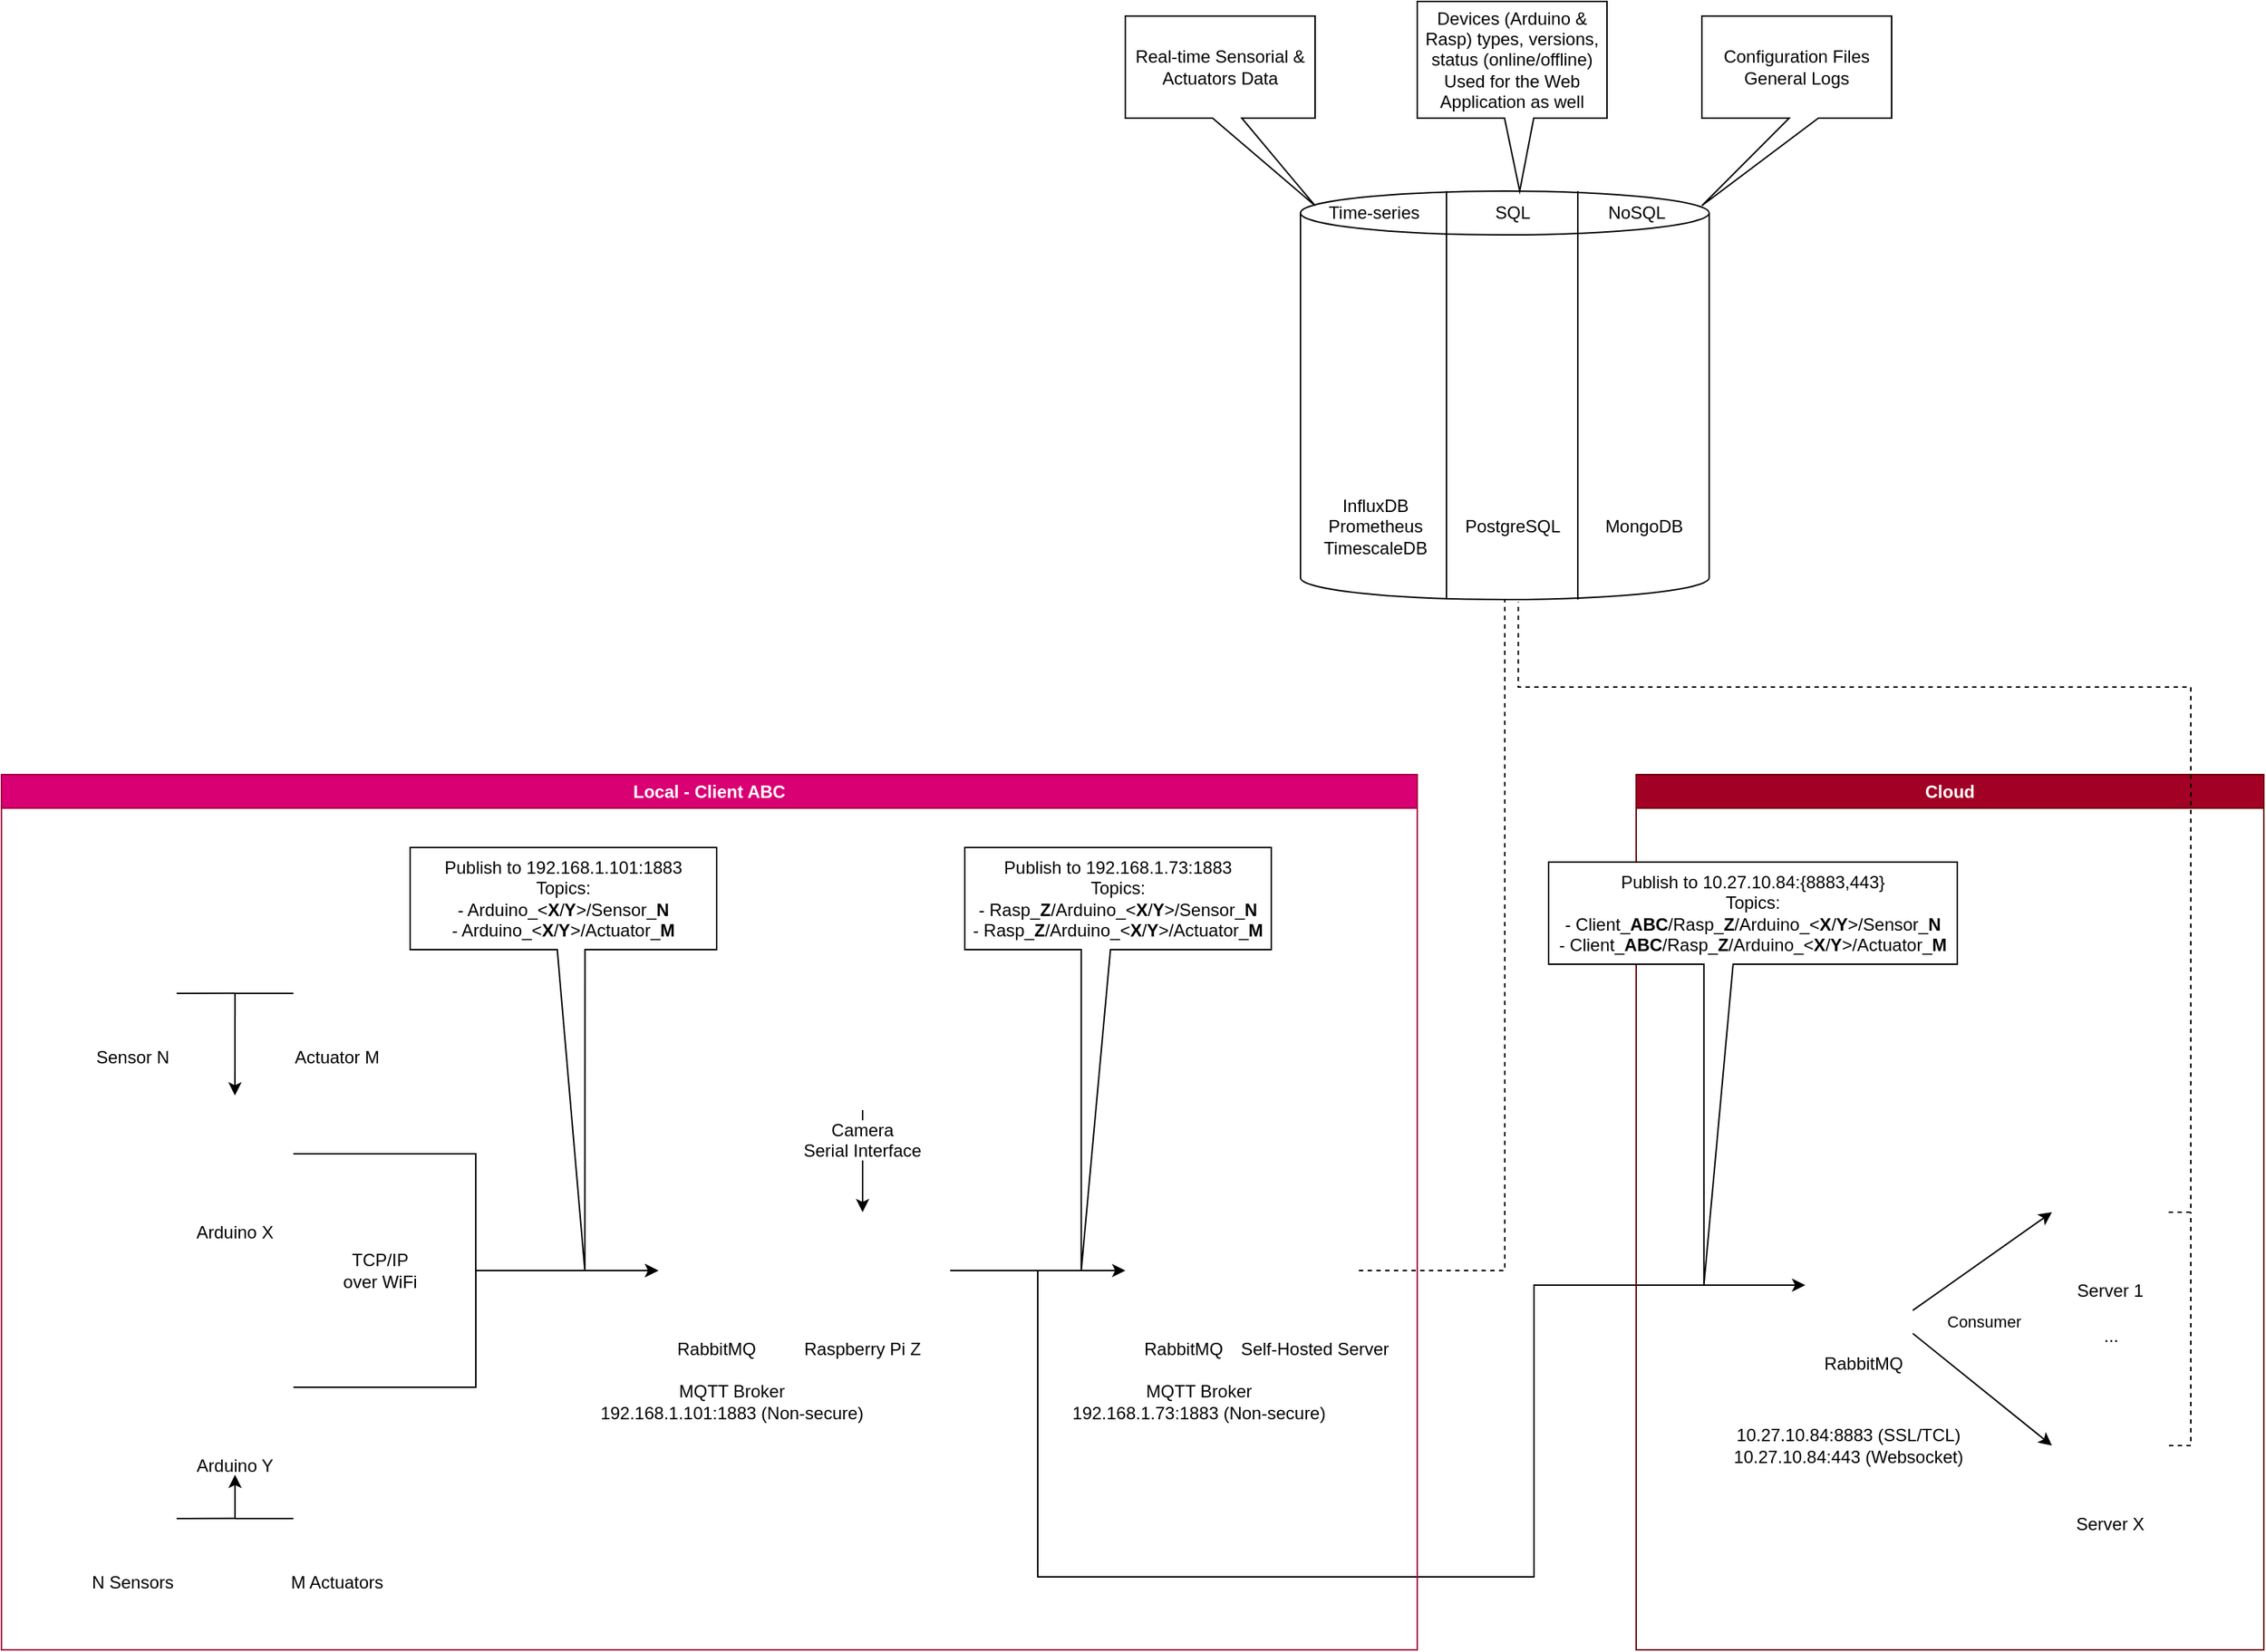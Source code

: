 <mxfile version="24.7.8">
  <diagram name="Página-1" id="KkoqjLe8380xabYpRcIO">
    <mxGraphModel dx="1092" dy="1803" grid="1" gridSize="10" guides="1" tooltips="1" connect="1" arrows="1" fold="1" page="1" pageScale="1" pageWidth="827" pageHeight="1169" math="0" shadow="0">
      <root>
        <mxCell id="0" />
        <mxCell id="1" parent="0" />
        <mxCell id="L6e2xnCbsZMSuWaV4smm-16" style="edgeStyle=orthogonalEdgeStyle;rounded=0;orthogonalLoop=1;jettySize=auto;html=1;entryX=0;entryY=0.5;entryDx=0;entryDy=0;" edge="1" parent="1" source="L6e2xnCbsZMSuWaV4smm-1" target="L6e2xnCbsZMSuWaV4smm-64">
          <mxGeometry relative="1" as="geometry">
            <mxPoint x="520" y="170" as="targetPoint" />
          </mxGeometry>
        </mxCell>
        <mxCell id="L6e2xnCbsZMSuWaV4smm-1" value="Arduino X" style="shape=image;verticalLabelPosition=bottom;labelBackgroundColor=default;verticalAlign=top;aspect=fixed;imageAspect=0;image=https://brandslogos.com/wp-content/uploads/images/large/arduino-logo-1.png;" vertex="1" parent="1">
          <mxGeometry x="240" y="40" width="79.94" height="80" as="geometry" />
        </mxCell>
        <mxCell id="L6e2xnCbsZMSuWaV4smm-2" value="Sensor N" style="shape=image;verticalLabelPosition=bottom;labelBackgroundColor=default;verticalAlign=top;aspect=fixed;imageAspect=0;image=https://cdn-icons-png.freepik.com/512/9708/9708985.png;" vertex="1" parent="1">
          <mxGeometry x="180" y="-60" width="60" height="60" as="geometry" />
        </mxCell>
        <mxCell id="L6e2xnCbsZMSuWaV4smm-3" value="Actuator M" style="shape=image;verticalLabelPosition=bottom;labelBackgroundColor=default;verticalAlign=top;aspect=fixed;imageAspect=0;image=https://cdn-icons-png.flaticon.com/512/6276/6276775.png;" vertex="1" parent="1">
          <mxGeometry x="320" y="-60" width="60" height="60" as="geometry" />
        </mxCell>
        <mxCell id="L6e2xnCbsZMSuWaV4smm-4" value="" style="endArrow=none;html=1;rounded=0;exitX=0;exitY=0.5;exitDx=0;exitDy=0;" edge="1" parent="1" source="L6e2xnCbsZMSuWaV4smm-3">
          <mxGeometry width="50" height="50" relative="1" as="geometry">
            <mxPoint x="300" y="30" as="sourcePoint" />
            <mxPoint x="280" y="-30" as="targetPoint" />
          </mxGeometry>
        </mxCell>
        <mxCell id="L6e2xnCbsZMSuWaV4smm-5" value="" style="endArrow=classic;html=1;rounded=0;entryX=0.5;entryY=0;entryDx=0;entryDy=0;" edge="1" parent="1" target="L6e2xnCbsZMSuWaV4smm-1">
          <mxGeometry width="50" height="50" relative="1" as="geometry">
            <mxPoint x="280.03" y="-30" as="sourcePoint" />
            <mxPoint x="280" y="40" as="targetPoint" />
          </mxGeometry>
        </mxCell>
        <mxCell id="L6e2xnCbsZMSuWaV4smm-7" value="" style="endArrow=none;html=1;rounded=0;exitX=0;exitY=0.5;exitDx=0;exitDy=0;entryX=1;entryY=0.5;entryDx=0;entryDy=0;" edge="1" parent="1" target="L6e2xnCbsZMSuWaV4smm-2">
          <mxGeometry width="50" height="50" relative="1" as="geometry">
            <mxPoint x="280" y="-30.17" as="sourcePoint" />
            <mxPoint x="240" y="-30.17" as="targetPoint" />
          </mxGeometry>
        </mxCell>
        <mxCell id="L6e2xnCbsZMSuWaV4smm-17" style="edgeStyle=orthogonalEdgeStyle;rounded=0;orthogonalLoop=1;jettySize=auto;html=1;entryX=0;entryY=0.5;entryDx=0;entryDy=0;" edge="1" parent="1" source="L6e2xnCbsZMSuWaV4smm-8" target="L6e2xnCbsZMSuWaV4smm-64">
          <mxGeometry relative="1" as="geometry">
            <mxPoint x="520" y="180" as="targetPoint" />
          </mxGeometry>
        </mxCell>
        <mxCell id="L6e2xnCbsZMSuWaV4smm-8" value="Arduino Y" style="shape=image;verticalLabelPosition=bottom;labelBackgroundColor=default;verticalAlign=top;aspect=fixed;imageAspect=0;image=https://brandslogos.com/wp-content/uploads/images/large/arduino-logo-1.png;" vertex="1" parent="1">
          <mxGeometry x="240.06" y="200" width="79.94" height="80" as="geometry" />
        </mxCell>
        <mxCell id="L6e2xnCbsZMSuWaV4smm-9" value="N Sensors" style="shape=image;verticalLabelPosition=bottom;labelBackgroundColor=default;verticalAlign=top;aspect=fixed;imageAspect=0;image=https://cdn-icons-png.freepik.com/512/9708/9708985.png;" vertex="1" parent="1">
          <mxGeometry x="180" y="300" width="60" height="60" as="geometry" />
        </mxCell>
        <mxCell id="L6e2xnCbsZMSuWaV4smm-10" value="M Actuators" style="shape=image;verticalLabelPosition=bottom;labelBackgroundColor=default;verticalAlign=top;aspect=fixed;imageAspect=0;image=https://cdn-icons-png.flaticon.com/512/6276/6276775.png;" vertex="1" parent="1">
          <mxGeometry x="320" y="300" width="60" height="60" as="geometry" />
        </mxCell>
        <mxCell id="L6e2xnCbsZMSuWaV4smm-11" value="" style="endArrow=none;html=1;rounded=0;exitX=0;exitY=0.5;exitDx=0;exitDy=0;" edge="1" parent="1" source="L6e2xnCbsZMSuWaV4smm-10">
          <mxGeometry width="50" height="50" relative="1" as="geometry">
            <mxPoint x="300" y="390" as="sourcePoint" />
            <mxPoint x="280" y="330" as="targetPoint" />
          </mxGeometry>
        </mxCell>
        <mxCell id="L6e2xnCbsZMSuWaV4smm-12" value="" style="endArrow=classic;html=1;rounded=0;entryX=0.5;entryY=1;entryDx=0;entryDy=0;" edge="1" parent="1">
          <mxGeometry width="50" height="50" relative="1" as="geometry">
            <mxPoint x="280.03" y="330" as="sourcePoint" />
            <mxPoint x="280.03" y="300" as="targetPoint" />
          </mxGeometry>
        </mxCell>
        <mxCell id="L6e2xnCbsZMSuWaV4smm-13" value="" style="endArrow=none;html=1;rounded=0;exitX=0;exitY=0.5;exitDx=0;exitDy=0;entryX=1;entryY=0.5;entryDx=0;entryDy=0;" edge="1" parent="1" target="L6e2xnCbsZMSuWaV4smm-9">
          <mxGeometry width="50" height="50" relative="1" as="geometry">
            <mxPoint x="280" y="329.83" as="sourcePoint" />
            <mxPoint x="240" y="329.83" as="targetPoint" />
          </mxGeometry>
        </mxCell>
        <mxCell id="L6e2xnCbsZMSuWaV4smm-31" style="edgeStyle=orthogonalEdgeStyle;rounded=0;orthogonalLoop=1;jettySize=auto;html=1;" edge="1" parent="1" source="L6e2xnCbsZMSuWaV4smm-15">
          <mxGeometry relative="1" as="geometry">
            <mxPoint x="890" y="160" as="targetPoint" />
          </mxGeometry>
        </mxCell>
        <mxCell id="L6e2xnCbsZMSuWaV4smm-76" style="edgeStyle=orthogonalEdgeStyle;rounded=0;orthogonalLoop=1;jettySize=auto;html=1;entryX=0;entryY=0.5;entryDx=0;entryDy=0;" edge="1" parent="1" source="L6e2xnCbsZMSuWaV4smm-15" target="L6e2xnCbsZMSuWaV4smm-63">
          <mxGeometry relative="1" as="geometry">
            <Array as="points">
              <mxPoint x="830" y="160" />
              <mxPoint x="830" y="370" />
              <mxPoint x="1170" y="370" />
              <mxPoint x="1170" y="170" />
            </Array>
          </mxGeometry>
        </mxCell>
        <mxCell id="L6e2xnCbsZMSuWaV4smm-15" value="Raspberry Pi Z" style="shape=image;verticalLabelPosition=bottom;labelBackgroundColor=default;verticalAlign=top;aspect=fixed;imageAspect=0;image=https://upload.wikimedia.org/wikipedia/commons/thumb/2/26/Raspberry_Pi_B%2B_illustration.svg/2560px-Raspberry_Pi_B%2B_illustration.svg.png;" vertex="1" parent="1">
          <mxGeometry x="650" y="120" width="119.99" height="80" as="geometry" />
        </mxCell>
        <mxCell id="L6e2xnCbsZMSuWaV4smm-18" value="TCP/IP &lt;br&gt;over WiFi" style="text;html=1;align=center;verticalAlign=middle;resizable=0;points=[];autosize=1;strokeColor=none;fillColor=none;" vertex="1" parent="1">
          <mxGeometry x="344" y="140" width="70" height="40" as="geometry" />
        </mxCell>
        <mxCell id="L6e2xnCbsZMSuWaV4smm-21" value="&lt;div&gt;MQTT Broker&lt;br&gt;192.168.1.101:1883 (Non-secure)&lt;/div&gt;" style="text;html=1;align=center;verticalAlign=middle;resizable=0;points=[];autosize=1;strokeColor=none;fillColor=none;" vertex="1" parent="1">
          <mxGeometry x="520" y="230" width="200" height="40" as="geometry" />
        </mxCell>
        <mxCell id="L6e2xnCbsZMSuWaV4smm-23" style="edgeStyle=orthogonalEdgeStyle;rounded=0;orthogonalLoop=1;jettySize=auto;html=1;entryX=0.5;entryY=0;entryDx=0;entryDy=0;" edge="1" parent="1" source="L6e2xnCbsZMSuWaV4smm-22" target="L6e2xnCbsZMSuWaV4smm-15">
          <mxGeometry relative="1" as="geometry" />
        </mxCell>
        <mxCell id="L6e2xnCbsZMSuWaV4smm-22" value="Camera&#xa;Serial Interface" style="shape=image;verticalLabelPosition=bottom;labelBackgroundColor=default;verticalAlign=top;aspect=fixed;imageAspect=0;image=https://projects-static.raspberrypi.org/projects/getting-started-with-picamera/99e12405e6f165de16d0c9d6036cb55f5e1d2526/en/images/camera-module.png;clipPath=inset(6% 34.67% 10.8% 31.33%);" vertex="1" parent="1">
          <mxGeometry x="676.2" y="-87.83" width="67.59" height="137.83" as="geometry" />
        </mxCell>
        <mxCell id="L6e2xnCbsZMSuWaV4smm-27" value="      Self-Hosted Server" style="shape=image;verticalLabelPosition=bottom;labelBackgroundColor=default;verticalAlign=top;aspect=fixed;imageAspect=0;image=https://cdn-icons-png.flaticon.com/512/4854/4854186.png;" vertex="1" parent="1">
          <mxGeometry x="970" y="120" width="80" height="80" as="geometry" />
        </mxCell>
        <mxCell id="L6e2xnCbsZMSuWaV4smm-29" value="MQTT Broker&lt;br&gt;192.168.1.73:1883 (Non-secure)" style="text;html=1;align=center;verticalAlign=middle;resizable=0;points=[];autosize=1;strokeColor=none;fillColor=none;" vertex="1" parent="1">
          <mxGeometry x="840" y="230" width="200" height="40" as="geometry" />
        </mxCell>
        <mxCell id="L6e2xnCbsZMSuWaV4smm-44" value="" style="shape=cylinder3;whiteSpace=wrap;html=1;boundedLbl=1;backgroundOutline=1;size=15;" vertex="1" parent="1">
          <mxGeometry x="1010" y="-580" width="280" height="280" as="geometry" />
        </mxCell>
        <mxCell id="L6e2xnCbsZMSuWaV4smm-45" value="" style="shape=image;verticalLabelPosition=bottom;labelBackgroundColor=default;verticalAlign=top;aspect=fixed;imageAspect=0;image=https://static-00.iconduck.com/assets.00/prometheus-icon-511x512-1vmxbcxr.png;" vertex="1" parent="1">
          <mxGeometry x="1040" y="-461.08" width="41" height="41.08" as="geometry" />
        </mxCell>
        <mxCell id="L6e2xnCbsZMSuWaV4smm-46" value="" style="shape=image;verticalLabelPosition=bottom;labelBackgroundColor=default;verticalAlign=top;aspect=fixed;imageAspect=0;image=https://static-00.iconduck.com/assets.00/influxdb-icon-2017x2048-38lz5101.png;" vertex="1" parent="1">
          <mxGeometry x="1039.63" y="-502.1" width="40.4" height="41.02" as="geometry" />
        </mxCell>
        <mxCell id="L6e2xnCbsZMSuWaV4smm-47" value="" style="shape=image;verticalLabelPosition=bottom;labelBackgroundColor=default;verticalAlign=top;aspect=fixed;imageAspect=0;image=https://s3.amazonaws.com/assets.timescale.com/timescale-web/brand-images/badge/black/logo-black.png;" vertex="1" parent="1">
          <mxGeometry x="1040" y="-420" width="40.03" height="40" as="geometry" />
        </mxCell>
        <mxCell id="L6e2xnCbsZMSuWaV4smm-48" value="InfluxDB&lt;div&gt;Prometheus&lt;/div&gt;&lt;div&gt;TimescaleDB&lt;/div&gt;" style="text;html=1;align=center;verticalAlign=middle;resizable=0;points=[];autosize=1;strokeColor=none;fillColor=none;" vertex="1" parent="1">
          <mxGeometry x="1015.5" y="-380" width="90" height="60" as="geometry" />
        </mxCell>
        <mxCell id="L6e2xnCbsZMSuWaV4smm-49" value="" style="endArrow=none;html=1;rounded=0;exitX=0.5;exitY=1;exitDx=0;exitDy=0;exitPerimeter=0;entryX=0.5;entryY=0;entryDx=0;entryDy=0;entryPerimeter=0;" edge="1" parent="1">
          <mxGeometry width="50" height="50" relative="1" as="geometry">
            <mxPoint x="1110" y="-300" as="sourcePoint" />
            <mxPoint x="1110" y="-580" as="targetPoint" />
          </mxGeometry>
        </mxCell>
        <mxCell id="L6e2xnCbsZMSuWaV4smm-50" value="Time-series" style="text;html=1;align=center;verticalAlign=middle;resizable=0;points=[];autosize=1;strokeColor=none;fillColor=none;" vertex="1" parent="1">
          <mxGeometry x="1014.83" y="-580" width="90" height="30" as="geometry" />
        </mxCell>
        <mxCell id="L6e2xnCbsZMSuWaV4smm-51" value="SQL" style="text;html=1;align=center;verticalAlign=middle;resizable=0;points=[];autosize=1;strokeColor=none;fillColor=none;" vertex="1" parent="1">
          <mxGeometry x="1130" y="-580" width="50" height="30" as="geometry" />
        </mxCell>
        <mxCell id="L6e2xnCbsZMSuWaV4smm-53" value="" style="shape=image;verticalLabelPosition=bottom;labelBackgroundColor=default;verticalAlign=top;aspect=fixed;imageAspect=0;image=https://static-00.iconduck.com/assets.00/postgresql-icon-1987x2048-v2fkmdaw.png;" vertex="1" parent="1">
          <mxGeometry x="1135.6" y="-502.1" width="38.8" height="40" as="geometry" />
        </mxCell>
        <mxCell id="L6e2xnCbsZMSuWaV4smm-54" value="PostgreSQL" style="text;html=1;align=center;verticalAlign=middle;resizable=0;points=[];autosize=1;strokeColor=none;fillColor=none;" vertex="1" parent="1">
          <mxGeometry x="1110" y="-365" width="90" height="30" as="geometry" />
        </mxCell>
        <mxCell id="L6e2xnCbsZMSuWaV4smm-55" value="" style="endArrow=none;html=1;rounded=0;exitX=0.5;exitY=1;exitDx=0;exitDy=0;exitPerimeter=0;entryX=0.5;entryY=0;entryDx=0;entryDy=0;entryPerimeter=0;" edge="1" parent="1">
          <mxGeometry width="50" height="50" relative="1" as="geometry">
            <mxPoint x="1200" y="-300" as="sourcePoint" />
            <mxPoint x="1200" y="-580" as="targetPoint" />
          </mxGeometry>
        </mxCell>
        <mxCell id="L6e2xnCbsZMSuWaV4smm-56" value="MongoDB" style="text;html=1;align=center;verticalAlign=middle;resizable=0;points=[];autosize=1;strokeColor=none;fillColor=none;" vertex="1" parent="1">
          <mxGeometry x="1205" y="-365" width="80" height="30" as="geometry" />
        </mxCell>
        <mxCell id="L6e2xnCbsZMSuWaV4smm-58" value="NoSQL" style="text;html=1;align=center;verticalAlign=middle;resizable=0;points=[];autosize=1;strokeColor=none;fillColor=none;" vertex="1" parent="1">
          <mxGeometry x="1210" y="-580" width="60" height="30" as="geometry" />
        </mxCell>
        <mxCell id="L6e2xnCbsZMSuWaV4smm-57" value="" style="shape=image;verticalLabelPosition=bottom;labelBackgroundColor=default;verticalAlign=top;aspect=fixed;imageAspect=0;image=https://www.svgrepo.com/show/331488/mongodb.svg;" vertex="1" parent="1">
          <mxGeometry x="1225" y="-502.1" width="40" height="40" as="geometry" />
        </mxCell>
        <mxCell id="L6e2xnCbsZMSuWaV4smm-59" value="Real-time Sensorial &amp;amp; Actuators Data" style="shape=callout;whiteSpace=wrap;html=1;perimeter=calloutPerimeter;position2=1;size=60;position=0.46;" vertex="1" parent="1">
          <mxGeometry x="890" y="-700" width="130" height="130" as="geometry" />
        </mxCell>
        <mxCell id="L6e2xnCbsZMSuWaV4smm-61" value="Devices (Arduino &amp;amp; Rasp) types, versions, status (online/offline)&lt;div&gt;Used for the Web Application as well&lt;/div&gt;" style="shape=callout;whiteSpace=wrap;html=1;perimeter=calloutPerimeter;position2=0.54;size=50;position=0.46;base=20;" vertex="1" parent="1">
          <mxGeometry x="1090" y="-710" width="130" height="130" as="geometry" />
        </mxCell>
        <mxCell id="L6e2xnCbsZMSuWaV4smm-62" value="Configuration Files&lt;div&gt;General Logs&lt;/div&gt;" style="shape=callout;whiteSpace=wrap;html=1;perimeter=calloutPerimeter;position2=0;size=60;position=0.46;" vertex="1" parent="1">
          <mxGeometry x="1285" y="-700" width="130" height="130" as="geometry" />
        </mxCell>
        <mxCell id="L6e2xnCbsZMSuWaV4smm-64" value="RabbitMQ" style="shape=image;verticalLabelPosition=bottom;labelBackgroundColor=default;verticalAlign=top;aspect=fixed;imageAspect=0;image=https://media.dev.to/cdn-cgi/image/width=1080,height=1080,fit=cover,gravity=auto,format=auto/https%3A%2F%2Fdev-to-uploads.s3.amazonaws.com%2Fuploads%2Farticles%2Fcsanba2xewj1pw2zprlh.png;" vertex="1" parent="1">
          <mxGeometry x="570" y="120" width="80" height="80" as="geometry" />
        </mxCell>
        <mxCell id="L6e2xnCbsZMSuWaV4smm-66" value="RabbitMQ" style="shape=image;verticalLabelPosition=bottom;labelBackgroundColor=default;verticalAlign=top;aspect=fixed;imageAspect=0;image=https://media.dev.to/cdn-cgi/image/width=1080,height=1080,fit=cover,gravity=auto,format=auto/https%3A%2F%2Fdev-to-uploads.s3.amazonaws.com%2Fuploads%2Farticles%2Fcsanba2xewj1pw2zprlh.png;" vertex="1" parent="1">
          <mxGeometry x="890" y="120" width="80" height="80" as="geometry" />
        </mxCell>
        <mxCell id="L6e2xnCbsZMSuWaV4smm-70" value="Local - Client ABC" style="swimlane;whiteSpace=wrap;html=1;fillColor=#d80073;strokeColor=#A50040;fontColor=#ffffff;" vertex="1" parent="1">
          <mxGeometry x="120" y="-180" width="970" height="600" as="geometry" />
        </mxCell>
        <mxCell id="L6e2xnCbsZMSuWaV4smm-68" value="Publish to 192.168.1.73:1883&lt;div&gt;Topics:&lt;/div&gt;&lt;div&gt;- Rasp_&lt;b&gt;Z&lt;/b&gt;/Arduino_&amp;lt;&lt;b&gt;X&lt;/b&gt;/&lt;b&gt;Y&lt;/b&gt;&amp;gt;/Sensor_&lt;b&gt;N&lt;/b&gt;&lt;/div&gt;&lt;div&gt;-&amp;nbsp;&lt;span style=&quot;background-color: initial;&quot;&gt;Rasp_&lt;b&gt;Z&lt;/b&gt;/&lt;/span&gt;&lt;span style=&quot;background-color: initial;&quot;&gt;Arduino_&amp;lt;&lt;b&gt;X&lt;/b&gt;/&lt;b&gt;Y&lt;/b&gt;&amp;gt;/Actuator_&lt;b&gt;M&lt;/b&gt;&lt;/span&gt;&lt;/div&gt;" style="shape=callout;whiteSpace=wrap;html=1;perimeter=calloutPerimeter;size=220;position=0.38;position2=0.38;base=20;" vertex="1" parent="L6e2xnCbsZMSuWaV4smm-70">
          <mxGeometry x="660" y="50" width="210" height="290" as="geometry" />
        </mxCell>
        <mxCell id="L6e2xnCbsZMSuWaV4smm-28" value="Publish to 192.168.1.101:1883&lt;div&gt;Topics:&lt;/div&gt;&lt;div&gt;- Arduino_&amp;lt;&lt;b&gt;X&lt;/b&gt;/&lt;b&gt;Y&lt;/b&gt;&amp;gt;/Sensor_&lt;b&gt;N&lt;/b&gt;&lt;/div&gt;&lt;div&gt;- Arduino_&amp;lt;&lt;b&gt;X&lt;/b&gt;/&lt;b&gt;Y&lt;/b&gt;&amp;gt;/Actuator_&lt;b&gt;M&lt;/b&gt;&lt;/div&gt;" style="shape=callout;whiteSpace=wrap;html=1;perimeter=calloutPerimeter;size=220;position=0.48;position2=0.57;base=19;" vertex="1" parent="L6e2xnCbsZMSuWaV4smm-70">
          <mxGeometry x="280" y="50" width="210" height="290" as="geometry" />
        </mxCell>
        <mxCell id="L6e2xnCbsZMSuWaV4smm-75" value="Cloud" style="swimlane;whiteSpace=wrap;html=1;fillColor=#a20025;fontColor=#ffffff;strokeColor=#6F0000;" vertex="1" parent="1">
          <mxGeometry x="1240" y="-180" width="430" height="600" as="geometry" />
        </mxCell>
        <mxCell id="L6e2xnCbsZMSuWaV4smm-25" value="Server X" style="shape=image;verticalLabelPosition=bottom;labelBackgroundColor=default;verticalAlign=top;aspect=fixed;imageAspect=0;image=https://cdn-icons-png.flaticon.com/512/4829/4829008.png;" vertex="1" parent="L6e2xnCbsZMSuWaV4smm-75">
          <mxGeometry x="284.83" y="420" width="80" height="80" as="geometry" />
        </mxCell>
        <mxCell id="L6e2xnCbsZMSuWaV4smm-34" value="Server 1" style="shape=image;verticalLabelPosition=bottom;labelBackgroundColor=default;verticalAlign=top;aspect=fixed;imageAspect=0;image=https://cdn-icons-png.flaticon.com/512/4829/4829008.png;" vertex="1" parent="L6e2xnCbsZMSuWaV4smm-75">
          <mxGeometry x="284.83" y="260" width="80" height="80" as="geometry" />
        </mxCell>
        <mxCell id="L6e2xnCbsZMSuWaV4smm-36" value="..." style="text;html=1;align=center;verticalAlign=middle;resizable=0;points=[];autosize=1;strokeColor=none;fillColor=none;" vertex="1" parent="L6e2xnCbsZMSuWaV4smm-75">
          <mxGeometry x="309.83" y="370" width="30" height="30" as="geometry" />
        </mxCell>
        <mxCell id="L6e2xnCbsZMSuWaV4smm-42" style="rounded=0;orthogonalLoop=1;jettySize=auto;html=1;entryX=0;entryY=0.5;entryDx=0;entryDy=0;" edge="1" parent="L6e2xnCbsZMSuWaV4smm-75" target="L6e2xnCbsZMSuWaV4smm-34">
          <mxGeometry relative="1" as="geometry">
            <mxPoint x="214.83" y="372.5" as="targetPoint" />
            <mxPoint x="189.5" y="367.319" as="sourcePoint" />
          </mxGeometry>
        </mxCell>
        <mxCell id="L6e2xnCbsZMSuWaV4smm-67" value="Consumer" style="edgeLabel;html=1;align=center;verticalAlign=middle;resizable=0;points=[];" vertex="1" connectable="0" parent="L6e2xnCbsZMSuWaV4smm-42">
          <mxGeometry x="0.002" y="1" relative="1" as="geometry">
            <mxPoint x="1" y="42" as="offset" />
          </mxGeometry>
        </mxCell>
        <mxCell id="L6e2xnCbsZMSuWaV4smm-43" style="rounded=0;orthogonalLoop=1;jettySize=auto;html=1;entryX=0;entryY=0.5;entryDx=0;entryDy=0;" edge="1" parent="L6e2xnCbsZMSuWaV4smm-75" target="L6e2xnCbsZMSuWaV4smm-25">
          <mxGeometry relative="1" as="geometry">
            <mxPoint x="189.5" y="383.108" as="sourcePoint" />
          </mxGeometry>
        </mxCell>
        <mxCell id="L6e2xnCbsZMSuWaV4smm-63" value="RabbitMQ" style="shape=image;verticalLabelPosition=bottom;labelBackgroundColor=default;verticalAlign=top;aspect=fixed;imageAspect=0;image=https://media.dev.to/cdn-cgi/image/width=1080,height=1080,fit=cover,gravity=auto,format=auto/https%3A%2F%2Fdev-to-uploads.s3.amazonaws.com%2Fuploads%2Farticles%2Fcsanba2xewj1pw2zprlh.png;" vertex="1" parent="L6e2xnCbsZMSuWaV4smm-75">
          <mxGeometry x="115.83" y="310" width="80" height="80" as="geometry" />
        </mxCell>
        <mxCell id="L6e2xnCbsZMSuWaV4smm-39" value="&lt;div&gt;10.27.10.84:8883 (SSL/TCL)&lt;/div&gt;&lt;div&gt;10.27.10.84:443 (Websocket)&lt;/div&gt;" style="text;html=1;align=center;verticalAlign=middle;resizable=0;points=[];autosize=1;strokeColor=none;fillColor=none;" vertex="1" parent="L6e2xnCbsZMSuWaV4smm-75">
          <mxGeometry x="54.83" y="440" width="180" height="40" as="geometry" />
        </mxCell>
        <mxCell id="L6e2xnCbsZMSuWaV4smm-80" style="edgeStyle=orthogonalEdgeStyle;rounded=0;orthogonalLoop=1;jettySize=auto;html=1;dashed=1;endArrow=none;endFill=0;exitX=1;exitY=0.5;exitDx=0;exitDy=0;" edge="1" parent="L6e2xnCbsZMSuWaV4smm-75">
          <mxGeometry relative="1" as="geometry">
            <mxPoint x="365" y="460" as="sourcePoint" />
            <mxPoint x="380" y="300" as="targetPoint" />
            <Array as="points">
              <mxPoint x="380" y="460" />
            </Array>
          </mxGeometry>
        </mxCell>
        <mxCell id="L6e2xnCbsZMSuWaV4smm-81" value="Publish to 10.27.10.84:{8883,443}&lt;div&gt;Topics:&lt;/div&gt;&lt;div&gt;- Client_&lt;b&gt;ABC&lt;/b&gt;/Rasp_&lt;b&gt;Z&lt;/b&gt;/Arduino_&amp;lt;&lt;b&gt;X&lt;/b&gt;/&lt;b&gt;Y&lt;/b&gt;&amp;gt;/Sensor_&lt;b&gt;N&lt;/b&gt;&lt;/div&gt;&lt;div&gt;- Client_&lt;b&gt;ABC&lt;/b&gt;&lt;span style=&quot;background-color: initial;&quot;&gt;/Rasp_&lt;b&gt;Z&lt;/b&gt;/&lt;/span&gt;&lt;span style=&quot;background-color: initial;&quot;&gt;Arduino_&amp;lt;&lt;b&gt;X&lt;/b&gt;/&lt;b&gt;Y&lt;/b&gt;&amp;gt;/Actuator_&lt;b&gt;M&lt;/b&gt;&lt;/span&gt;&lt;/div&gt;" style="shape=callout;whiteSpace=wrap;html=1;perimeter=calloutPerimeter;size=220;position=0.38;position2=0.38;base=20;" vertex="1" parent="L6e2xnCbsZMSuWaV4smm-75">
          <mxGeometry x="-60" y="60" width="280" height="290" as="geometry" />
        </mxCell>
        <mxCell id="L6e2xnCbsZMSuWaV4smm-77" style="edgeStyle=orthogonalEdgeStyle;rounded=0;orthogonalLoop=1;jettySize=auto;html=1;entryX=0.5;entryY=1;entryDx=0;entryDy=0;entryPerimeter=0;dashed=1;endArrow=none;endFill=0;" edge="1" parent="1" source="L6e2xnCbsZMSuWaV4smm-27" target="L6e2xnCbsZMSuWaV4smm-44">
          <mxGeometry relative="1" as="geometry">
            <Array as="points">
              <mxPoint x="1150" y="160" />
            </Array>
          </mxGeometry>
        </mxCell>
        <mxCell id="L6e2xnCbsZMSuWaV4smm-78" style="edgeStyle=orthogonalEdgeStyle;rounded=0;orthogonalLoop=1;jettySize=auto;html=1;entryX=0.533;entryY=1.006;entryDx=0;entryDy=0;entryPerimeter=0;dashed=1;endArrow=none;endFill=0;exitX=1;exitY=0.5;exitDx=0;exitDy=0;" edge="1" parent="1" source="L6e2xnCbsZMSuWaV4smm-34" target="L6e2xnCbsZMSuWaV4smm-44">
          <mxGeometry relative="1" as="geometry">
            <mxPoint x="1060" y="170" as="sourcePoint" />
            <mxPoint x="1350" y="-400" as="targetPoint" />
            <Array as="points">
              <mxPoint x="1620" y="120" />
              <mxPoint x="1620" y="-240" />
              <mxPoint x="1159" y="-240" />
            </Array>
          </mxGeometry>
        </mxCell>
      </root>
    </mxGraphModel>
  </diagram>
</mxfile>
